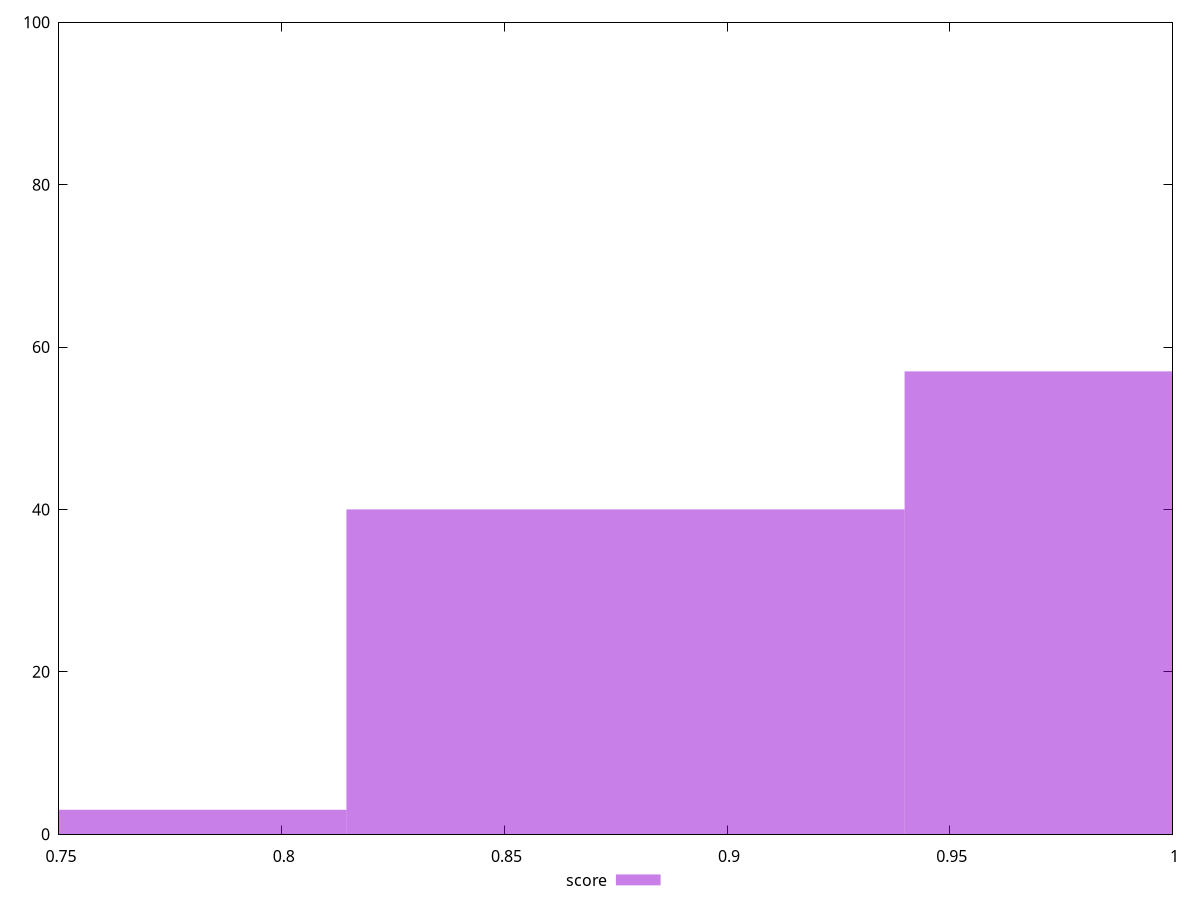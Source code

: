 reset

$score <<EOF
1.0025057856544706 57
0.8771925624476618 40
0.7518793392408529 3
EOF

set key outside below
set boxwidth 0.12531322320680882
set xrange [0.75:1]
set yrange [0:100]
set trange [0:100]
set style fill transparent solid 0.5 noborder
set terminal svg size 640, 490 enhanced background rgb 'white'
set output "reprap/unminified-css/samples/pages+cached+noexternal+nomedia/score/histogram.svg"

plot $score title "score" with boxes

reset
